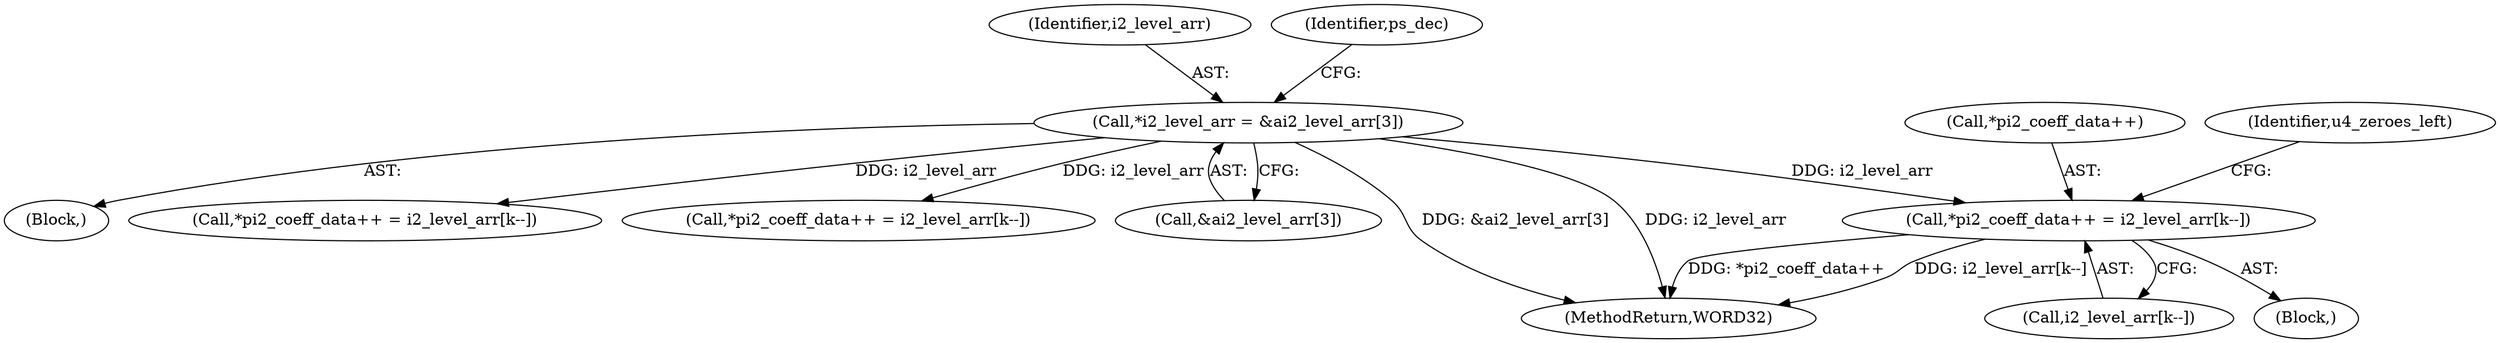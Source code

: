 digraph "0_Android_c57fc3703ae2e0d41b1f6580c50015937f2d23c1_0@pointer" {
"1000547" [label="(Call,*pi2_coeff_data++ = i2_level_arr[k--])"];
"1000193" [label="(Call,*i2_level_arr = &ai2_level_arr[3])"];
"1000164" [label="(Block,)"];
"1000683" [label="(MethodReturn,WORD32)"];
"1000547" [label="(Call,*pi2_coeff_data++ = i2_level_arr[k--])"];
"1000556" [label="(Identifier,u4_zeroes_left)"];
"1000605" [label="(Call,*pi2_coeff_data++ = i2_level_arr[k--])"];
"1000194" [label="(Identifier,i2_level_arr)"];
"1000548" [label="(Call,*pi2_coeff_data++)"];
"1000510" [label="(Block,)"];
"1000551" [label="(Call,i2_level_arr[k--])"];
"1000203" [label="(Identifier,ps_dec)"];
"1000638" [label="(Call,*pi2_coeff_data++ = i2_level_arr[k--])"];
"1000195" [label="(Call,&ai2_level_arr[3])"];
"1000193" [label="(Call,*i2_level_arr = &ai2_level_arr[3])"];
"1000547" -> "1000510"  [label="AST: "];
"1000547" -> "1000551"  [label="CFG: "];
"1000548" -> "1000547"  [label="AST: "];
"1000551" -> "1000547"  [label="AST: "];
"1000556" -> "1000547"  [label="CFG: "];
"1000547" -> "1000683"  [label="DDG: *pi2_coeff_data++"];
"1000547" -> "1000683"  [label="DDG: i2_level_arr[k--]"];
"1000193" -> "1000547"  [label="DDG: i2_level_arr"];
"1000193" -> "1000164"  [label="AST: "];
"1000193" -> "1000195"  [label="CFG: "];
"1000194" -> "1000193"  [label="AST: "];
"1000195" -> "1000193"  [label="AST: "];
"1000203" -> "1000193"  [label="CFG: "];
"1000193" -> "1000683"  [label="DDG: i2_level_arr"];
"1000193" -> "1000683"  [label="DDG: &ai2_level_arr[3]"];
"1000193" -> "1000605"  [label="DDG: i2_level_arr"];
"1000193" -> "1000638"  [label="DDG: i2_level_arr"];
}

